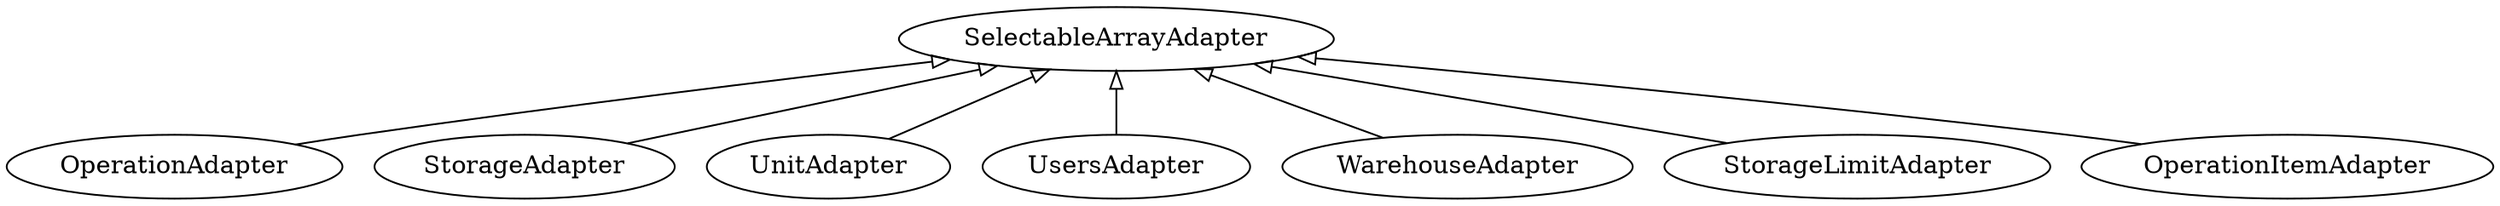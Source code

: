 digraph G {
	rankdir=BT;
	edge[arrowhead=onormal]
	OperationAdapter->SelectableArrayAdapter
	StorageAdapter->SelectableArrayAdapter
	UnitAdapter->SelectableArrayAdapter
	UsersAdapter->SelectableArrayAdapter
	WarehouseAdapter->SelectableArrayAdapter
	StorageLimitAdapter->SelectableArrayAdapter
	OperationItemAdapter->SelectableArrayAdapter
}
